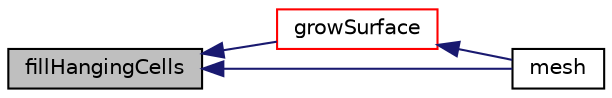 digraph "fillHangingCells"
{
  bgcolor="transparent";
  edge [fontname="Helvetica",fontsize="10",labelfontname="Helvetica",labelfontsize="10"];
  node [fontname="Helvetica",fontsize="10",shape=record];
  rankdir="LR";
  Node1 [label="fillHangingCells",height=0.2,width=0.4,color="black", fillcolor="grey75", style="filled", fontcolor="black"];
  Node1 -> Node2 [dir="back",color="midnightblue",fontsize="10",style="solid",fontname="Helvetica"];
  Node2 [label="growSurface",height=0.2,width=0.4,color="red",URL="$a00210.html#a56c193967895164412e4f58debcabd42",tooltip="Sets vertex neighbours of meshType cells to fillType. "];
  Node2 -> Node3 [dir="back",color="midnightblue",fontsize="10",style="solid",fontname="Helvetica"];
  Node3 [label="mesh",height=0.2,width=0.4,color="black",URL="$a00210.html#aa51573bc757d5d5bb058db0464886447"];
  Node1 -> Node3 [dir="back",color="midnightblue",fontsize="10",style="solid",fontname="Helvetica"];
}
